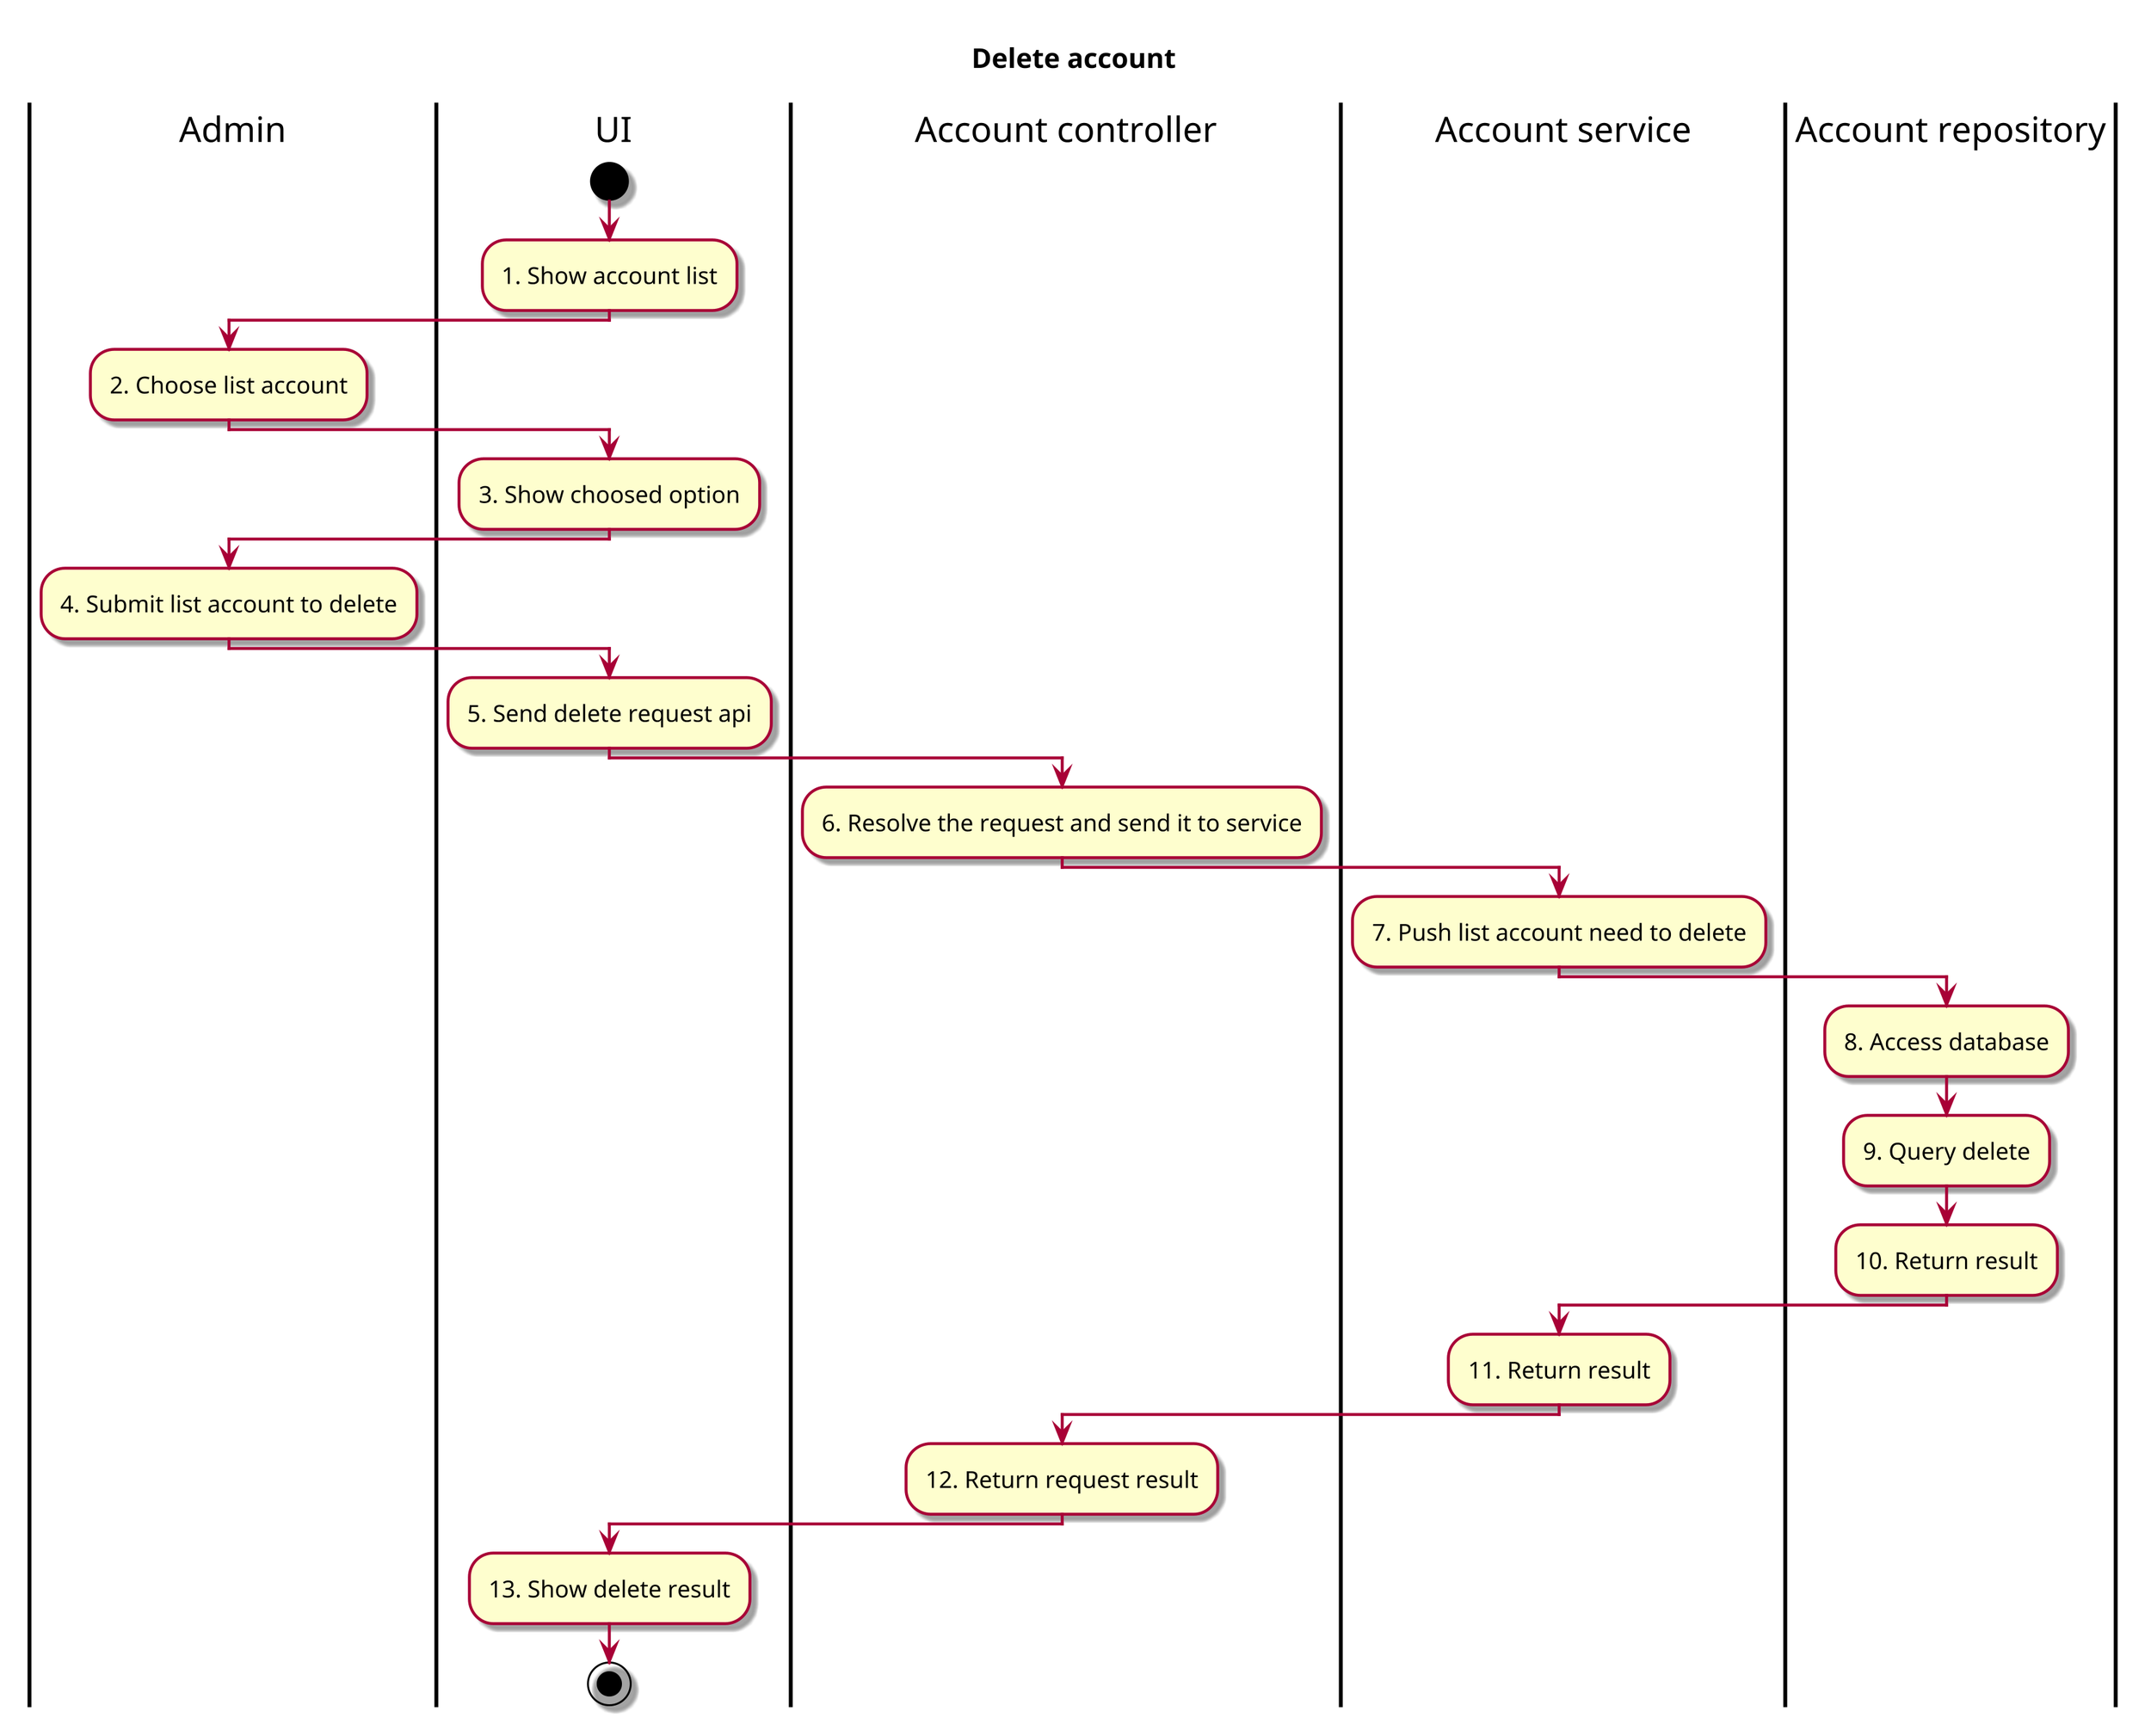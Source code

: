 @startuml ActDelete account
skin rose
!pragma useVerticalIf on
scale 3

title "Delete account"

|Admin|
|UI|
start
    :1. Show account list;
    |Admin|
    :2. Choose list account;
    |UI|
    :3. Show choosed option;
    |Admin|
    :4. Submit list account to delete;
    |UI|
    :5. Send delete request api;
    |Account controller|
    :6. Resolve the request and send it to service;
    |Account service|
    :7. Push list account need to delete;
    |Account repository|
    :8. Access database;
    :9. Query delete;
    :10. Return result;
    |Account service|
    :11. Return result;
    |Account controller|
    :12. Return request result;
    |UI|
    :13. Show delete result;
stop




@enduml
